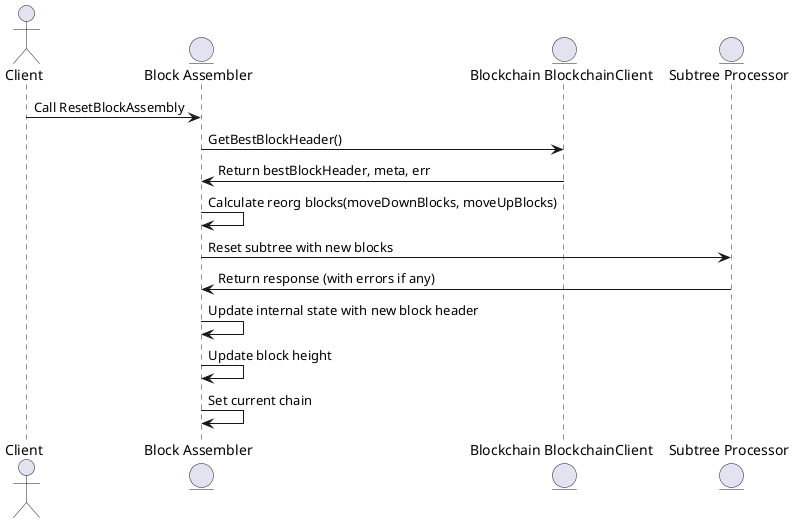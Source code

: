 @startuml
actor Client

entity "Block Assembler" as Assembler
entity "Blockchain BlockchainClient" as BlockchainClient
entity "Subtree Processor" as Processor


Client -> Assembler : Call ResetBlockAssembly

Assembler -> BlockchainClient : GetBestBlockHeader()
BlockchainClient -> Assembler : Return bestBlockHeader, meta, err

Assembler -> Assembler : Calculate reorg blocks(moveDownBlocks, moveUpBlocks)
Assembler -> Processor : Reset subtree with new blocks
Processor -> Assembler : Return response (with errors if any)

Assembler -> Assembler : Update internal state with new block header
Assembler -> Assembler : Update block height


Assembler -> Assembler : Set current chain


@enduml
